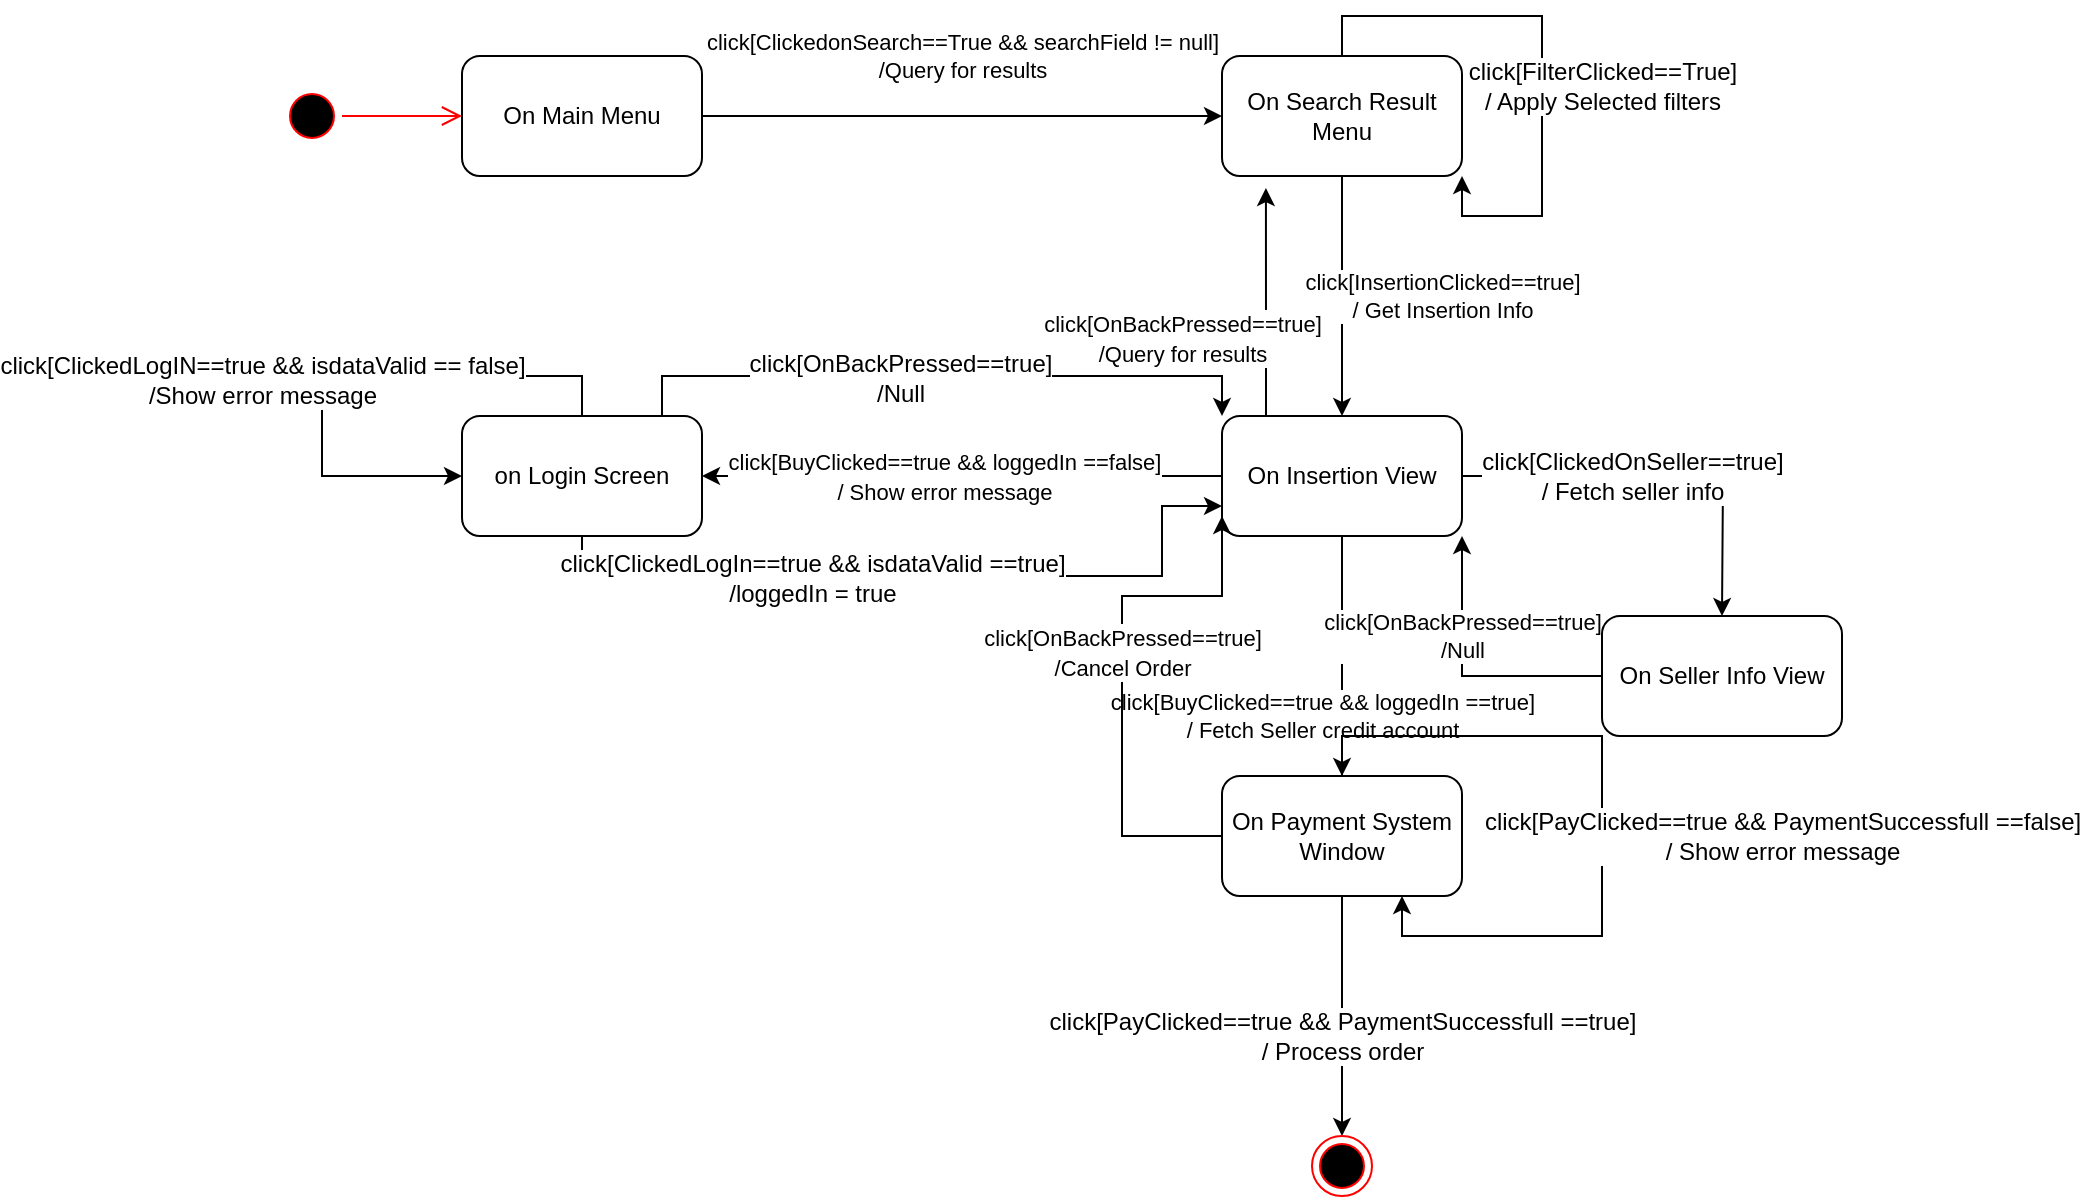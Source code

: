 <mxfile version="12.4.3" type="device" pages="1"><diagram id="C95TOgXuj9wVYb7dIQU0" name="Page-1"><mxGraphModel dx="2875" dy="780" grid="1" gridSize="10" guides="1" tooltips="1" connect="1" arrows="1" fold="1" page="1" pageScale="1" pageWidth="827" pageHeight="1169" math="0" shadow="0"><root><mxCell id="0"/><mxCell id="1" parent="0"/><mxCell id="94voG1-HT71qGpbsWAjW-1" value="" style="ellipse;html=1;shape=startState;fillColor=#000000;strokeColor=#ff0000;" vertex="1" parent="1"><mxGeometry x="20" y="55" width="30" height="30" as="geometry"/></mxCell><mxCell id="94voG1-HT71qGpbsWAjW-2" value="" style="edgeStyle=orthogonalEdgeStyle;html=1;verticalAlign=bottom;endArrow=open;endSize=8;strokeColor=#ff0000;entryX=0;entryY=0.5;entryDx=0;entryDy=0;" edge="1" source="94voG1-HT71qGpbsWAjW-1" parent="1" target="94voG1-HT71qGpbsWAjW-3"><mxGeometry relative="1" as="geometry"><mxPoint x="140" y="70" as="targetPoint"/></mxGeometry></mxCell><mxCell id="94voG1-HT71qGpbsWAjW-6" value="click[ClickedonSearch==True &amp;amp;&amp;amp; searchField != null]&lt;br&gt;/Query for results" style="edgeStyle=orthogonalEdgeStyle;rounded=0;orthogonalLoop=1;jettySize=auto;html=1;entryX=0;entryY=0.5;entryDx=0;entryDy=0;" edge="1" parent="1" source="94voG1-HT71qGpbsWAjW-3" target="94voG1-HT71qGpbsWAjW-5"><mxGeometry y="30" relative="1" as="geometry"><mxPoint as="offset"/></mxGeometry></mxCell><mxCell id="94voG1-HT71qGpbsWAjW-3" value="On Main Menu" style="rounded=1;whiteSpace=wrap;html=1;" vertex="1" parent="1"><mxGeometry x="110" y="40" width="120" height="60" as="geometry"/></mxCell><mxCell id="94voG1-HT71qGpbsWAjW-10" value="click[InsertionClicked==true]&lt;br&gt;/ Get Insertion Info" style="edgeStyle=orthogonalEdgeStyle;rounded=0;orthogonalLoop=1;jettySize=auto;html=1;entryX=0.5;entryY=0;entryDx=0;entryDy=0;" edge="1" parent="1" source="94voG1-HT71qGpbsWAjW-5" target="94voG1-HT71qGpbsWAjW-9"><mxGeometry y="50" relative="1" as="geometry"><mxPoint as="offset"/></mxGeometry></mxCell><mxCell id="94voG1-HT71qGpbsWAjW-5" value="On Search Result Menu" style="rounded=1;whiteSpace=wrap;html=1;" vertex="1" parent="1"><mxGeometry x="490" y="40" width="120" height="60" as="geometry"/></mxCell><mxCell id="94voG1-HT71qGpbsWAjW-7" style="edgeStyle=orthogonalEdgeStyle;rounded=0;orthogonalLoop=1;jettySize=auto;html=1;entryX=1;entryY=1;entryDx=0;entryDy=0;" edge="1" parent="1" source="94voG1-HT71qGpbsWAjW-5" target="94voG1-HT71qGpbsWAjW-5"><mxGeometry relative="1" as="geometry"><Array as="points"><mxPoint x="550" y="20"/><mxPoint x="650" y="20"/><mxPoint x="650" y="120"/><mxPoint x="610" y="120"/></Array></mxGeometry></mxCell><mxCell id="94voG1-HT71qGpbsWAjW-8" value="click[FilterClicked==True]&lt;br&gt;/ Apply Selected filters" style="text;html=1;align=center;verticalAlign=middle;resizable=0;points=[];;labelBackgroundColor=#ffffff;" vertex="1" connectable="0" parent="94voG1-HT71qGpbsWAjW-7"><mxGeometry x="0.021" y="-3" relative="1" as="geometry"><mxPoint x="33" y="12" as="offset"/></mxGeometry></mxCell><mxCell id="94voG1-HT71qGpbsWAjW-11" style="edgeStyle=orthogonalEdgeStyle;rounded=0;orthogonalLoop=1;jettySize=auto;html=1;" edge="1" parent="1" source="94voG1-HT71qGpbsWAjW-9"><mxGeometry relative="1" as="geometry"><mxPoint x="740" y="320" as="targetPoint"/></mxGeometry></mxCell><mxCell id="94voG1-HT71qGpbsWAjW-12" value="click[ClickedOnSeller==true]&lt;br&gt;/ Fetch seller info" style="text;html=1;align=center;verticalAlign=middle;resizable=0;points=[];;labelBackgroundColor=#ffffff;" vertex="1" connectable="0" parent="94voG1-HT71qGpbsWAjW-11"><mxGeometry x="-0.15" relative="1" as="geometry"><mxPoint as="offset"/></mxGeometry></mxCell><mxCell id="94voG1-HT71qGpbsWAjW-15" style="edgeStyle=orthogonalEdgeStyle;rounded=0;orthogonalLoop=1;jettySize=auto;html=1;entryX=0.183;entryY=1.1;entryDx=0;entryDy=0;entryPerimeter=0;" edge="1" parent="1" source="94voG1-HT71qGpbsWAjW-9" target="94voG1-HT71qGpbsWAjW-5"><mxGeometry relative="1" as="geometry"><Array as="points"><mxPoint x="512" y="190"/><mxPoint x="512" y="190"/></Array></mxGeometry></mxCell><mxCell id="94voG1-HT71qGpbsWAjW-16" value="&lt;span style=&quot;font-size: 11px&quot;&gt;click[OnBackPressed==true]&lt;/span&gt;&lt;br style=&quot;font-size: 11px&quot;&gt;&lt;span style=&quot;font-size: 11px&quot;&gt;/Query for results&lt;/span&gt;" style="text;html=1;align=center;verticalAlign=middle;resizable=0;points=[];;labelBackgroundColor=#ffffff;" vertex="1" connectable="0" parent="94voG1-HT71qGpbsWAjW-15"><mxGeometry x="-0.316" y="2" relative="1" as="geometry"><mxPoint x="-40" as="offset"/></mxGeometry></mxCell><mxCell id="94voG1-HT71qGpbsWAjW-18" value="click[BuyClicked==true &amp;amp;&amp;amp; loggedIn ==true]&lt;br&gt;/ Fetch Seller credit account" style="edgeStyle=orthogonalEdgeStyle;rounded=0;orthogonalLoop=1;jettySize=auto;html=1;entryX=0.5;entryY=0;entryDx=0;entryDy=0;" edge="1" parent="1" source="94voG1-HT71qGpbsWAjW-9" target="94voG1-HT71qGpbsWAjW-17"><mxGeometry x="0.5" y="-10" relative="1" as="geometry"><mxPoint as="offset"/></mxGeometry></mxCell><mxCell id="94voG1-HT71qGpbsWAjW-27" style="edgeStyle=orthogonalEdgeStyle;rounded=0;orthogonalLoop=1;jettySize=auto;html=1;entryX=1;entryY=0.5;entryDx=0;entryDy=0;" edge="1" parent="1" source="94voG1-HT71qGpbsWAjW-9" target="94voG1-HT71qGpbsWAjW-26"><mxGeometry relative="1" as="geometry"/></mxCell><mxCell id="94voG1-HT71qGpbsWAjW-28" value="&lt;span style=&quot;font-size: 11px&quot;&gt;click[BuyClicked==true &amp;amp;&amp;amp; loggedIn ==false]&lt;/span&gt;&lt;br style=&quot;font-size: 11px&quot;&gt;&lt;span style=&quot;font-size: 11px&quot;&gt;/ Show error message&lt;/span&gt;" style="text;html=1;align=center;verticalAlign=middle;resizable=0;points=[];;labelBackgroundColor=#ffffff;" vertex="1" connectable="0" parent="94voG1-HT71qGpbsWAjW-27"><mxGeometry x="0.25" y="2" relative="1" as="geometry"><mxPoint x="23" y="-2" as="offset"/></mxGeometry></mxCell><mxCell id="94voG1-HT71qGpbsWAjW-9" value="On Insertion View" style="rounded=1;whiteSpace=wrap;html=1;" vertex="1" parent="1"><mxGeometry x="490" y="220" width="120" height="60" as="geometry"/></mxCell><mxCell id="94voG1-HT71qGpbsWAjW-14" value="click[OnBackPressed==true]&lt;br&gt;/Null" style="edgeStyle=orthogonalEdgeStyle;rounded=0;orthogonalLoop=1;jettySize=auto;html=1;entryX=1;entryY=1;entryDx=0;entryDy=0;" edge="1" parent="1" source="94voG1-HT71qGpbsWAjW-13" target="94voG1-HT71qGpbsWAjW-9"><mxGeometry y="-20" relative="1" as="geometry"><mxPoint x="-20" y="-20" as="offset"/></mxGeometry></mxCell><mxCell id="94voG1-HT71qGpbsWAjW-13" value="On Seller Info View" style="rounded=1;whiteSpace=wrap;html=1;" vertex="1" parent="1"><mxGeometry x="680" y="320" width="120" height="60" as="geometry"/></mxCell><mxCell id="94voG1-HT71qGpbsWAjW-19" style="edgeStyle=orthogonalEdgeStyle;rounded=0;orthogonalLoop=1;jettySize=auto;html=1;" edge="1" parent="1" source="94voG1-HT71qGpbsWAjW-17"><mxGeometry relative="1" as="geometry"><mxPoint x="490" y="270" as="targetPoint"/><Array as="points"><mxPoint x="440" y="430"/><mxPoint x="440" y="310"/><mxPoint x="490" y="310"/></Array></mxGeometry></mxCell><mxCell id="94voG1-HT71qGpbsWAjW-20" value="&lt;span style=&quot;font-size: 11px&quot;&gt;click[OnBackPressed==true]&lt;/span&gt;&lt;br style=&quot;font-size: 11px&quot;&gt;&lt;span style=&quot;font-size: 11px&quot;&gt;/Cancel Order&lt;/span&gt;" style="text;html=1;align=center;verticalAlign=middle;resizable=0;points=[];;labelBackgroundColor=#ffffff;" vertex="1" connectable="0" parent="94voG1-HT71qGpbsWAjW-19"><mxGeometry x="-0.171" relative="1" as="geometry"><mxPoint y="-34" as="offset"/></mxGeometry></mxCell><mxCell id="94voG1-HT71qGpbsWAjW-22" style="edgeStyle=orthogonalEdgeStyle;rounded=0;orthogonalLoop=1;jettySize=auto;html=1;entryX=0.5;entryY=0;entryDx=0;entryDy=0;" edge="1" parent="1" source="94voG1-HT71qGpbsWAjW-17" target="94voG1-HT71qGpbsWAjW-21"><mxGeometry relative="1" as="geometry"/></mxCell><mxCell id="94voG1-HT71qGpbsWAjW-23" value="click[PayClicked==true &amp;amp;&amp;amp; PaymentSuccessfull ==true]&lt;br&gt;/ Process order" style="text;html=1;align=center;verticalAlign=middle;resizable=0;points=[];;labelBackgroundColor=#ffffff;" vertex="1" connectable="0" parent="94voG1-HT71qGpbsWAjW-22"><mxGeometry x="0.167" relative="1" as="geometry"><mxPoint as="offset"/></mxGeometry></mxCell><mxCell id="94voG1-HT71qGpbsWAjW-17" value="On Payment System Window" style="rounded=1;whiteSpace=wrap;html=1;" vertex="1" parent="1"><mxGeometry x="490" y="400" width="120" height="60" as="geometry"/></mxCell><mxCell id="94voG1-HT71qGpbsWAjW-21" value="" style="ellipse;html=1;shape=endState;fillColor=#000000;strokeColor=#ff0000;" vertex="1" parent="1"><mxGeometry x="535" y="580" width="30" height="30" as="geometry"/></mxCell><mxCell id="94voG1-HT71qGpbsWAjW-24" style="edgeStyle=orthogonalEdgeStyle;rounded=0;orthogonalLoop=1;jettySize=auto;html=1;entryX=0.75;entryY=1;entryDx=0;entryDy=0;" edge="1" parent="1" source="94voG1-HT71qGpbsWAjW-17" target="94voG1-HT71qGpbsWAjW-17"><mxGeometry relative="1" as="geometry"><Array as="points"><mxPoint x="550" y="380"/><mxPoint x="680" y="380"/><mxPoint x="680" y="480"/><mxPoint x="580" y="480"/></Array></mxGeometry></mxCell><mxCell id="94voG1-HT71qGpbsWAjW-25" value="click[PayClicked==true &amp;amp;&amp;amp; PaymentSuccessfull ==false]&lt;br&gt;/ Show error message" style="text;html=1;align=center;verticalAlign=middle;resizable=0;points=[];;labelBackgroundColor=#ffffff;" vertex="1" connectable="0" parent="94voG1-HT71qGpbsWAjW-24"><mxGeometry x="0.162" y="-1" relative="1" as="geometry"><mxPoint x="91" y="-15" as="offset"/></mxGeometry></mxCell><mxCell id="94voG1-HT71qGpbsWAjW-29" style="edgeStyle=orthogonalEdgeStyle;rounded=0;orthogonalLoop=1;jettySize=auto;html=1;entryX=0;entryY=0.75;entryDx=0;entryDy=0;" edge="1" parent="1" source="94voG1-HT71qGpbsWAjW-26" target="94voG1-HT71qGpbsWAjW-9"><mxGeometry relative="1" as="geometry"><Array as="points"><mxPoint x="170" y="300"/><mxPoint x="460" y="300"/><mxPoint x="460" y="265"/></Array></mxGeometry></mxCell><mxCell id="94voG1-HT71qGpbsWAjW-30" value="click[ClickedLogIn==true &amp;amp;&amp;amp; isdataValid ==true]&lt;br&gt;/loggedIn = true" style="text;html=1;align=center;verticalAlign=middle;resizable=0;points=[];;labelBackgroundColor=#ffffff;" vertex="1" connectable="0" parent="94voG1-HT71qGpbsWAjW-29"><mxGeometry x="-0.323" y="-1" relative="1" as="geometry"><mxPoint x="8" as="offset"/></mxGeometry></mxCell><mxCell id="94voG1-HT71qGpbsWAjW-31" style="edgeStyle=orthogonalEdgeStyle;rounded=0;orthogonalLoop=1;jettySize=auto;html=1;entryX=0;entryY=0;entryDx=0;entryDy=0;" edge="1" parent="1" source="94voG1-HT71qGpbsWAjW-26" target="94voG1-HT71qGpbsWAjW-9"><mxGeometry relative="1" as="geometry"><Array as="points"><mxPoint x="210" y="200"/><mxPoint x="490" y="200"/></Array></mxGeometry></mxCell><mxCell id="94voG1-HT71qGpbsWAjW-32" value="click[OnBackPressed==true]&lt;br&gt;/Null" style="text;html=1;align=center;verticalAlign=middle;resizable=0;points=[];;labelBackgroundColor=#ffffff;" vertex="1" connectable="0" parent="94voG1-HT71qGpbsWAjW-31"><mxGeometry x="-0.133" y="-1" relative="1" as="geometry"><mxPoint as="offset"/></mxGeometry></mxCell><mxCell id="94voG1-HT71qGpbsWAjW-26" value="on Login Screen" style="rounded=1;whiteSpace=wrap;html=1;" vertex="1" parent="1"><mxGeometry x="110" y="220" width="120" height="60" as="geometry"/></mxCell><mxCell id="94voG1-HT71qGpbsWAjW-33" style="edgeStyle=orthogonalEdgeStyle;rounded=0;orthogonalLoop=1;jettySize=auto;html=1;entryX=0;entryY=0.5;entryDx=0;entryDy=0;" edge="1" parent="1" source="94voG1-HT71qGpbsWAjW-26" target="94voG1-HT71qGpbsWAjW-26"><mxGeometry relative="1" as="geometry"><Array as="points"><mxPoint x="170" y="200"/><mxPoint x="40" y="200"/><mxPoint x="40" y="250"/></Array></mxGeometry></mxCell><mxCell id="94voG1-HT71qGpbsWAjW-34" value="click[ClickedLogIN==true &amp;amp;&amp;amp; isdataValid == false]&lt;br&gt;/Show error message" style="text;html=1;align=center;verticalAlign=middle;resizable=0;points=[];;labelBackgroundColor=#ffffff;" vertex="1" connectable="0" parent="94voG1-HT71qGpbsWAjW-33"><mxGeometry x="-0.193" y="2" relative="1" as="geometry"><mxPoint x="-71" as="offset"/></mxGeometry></mxCell></root></mxGraphModel></diagram></mxfile>